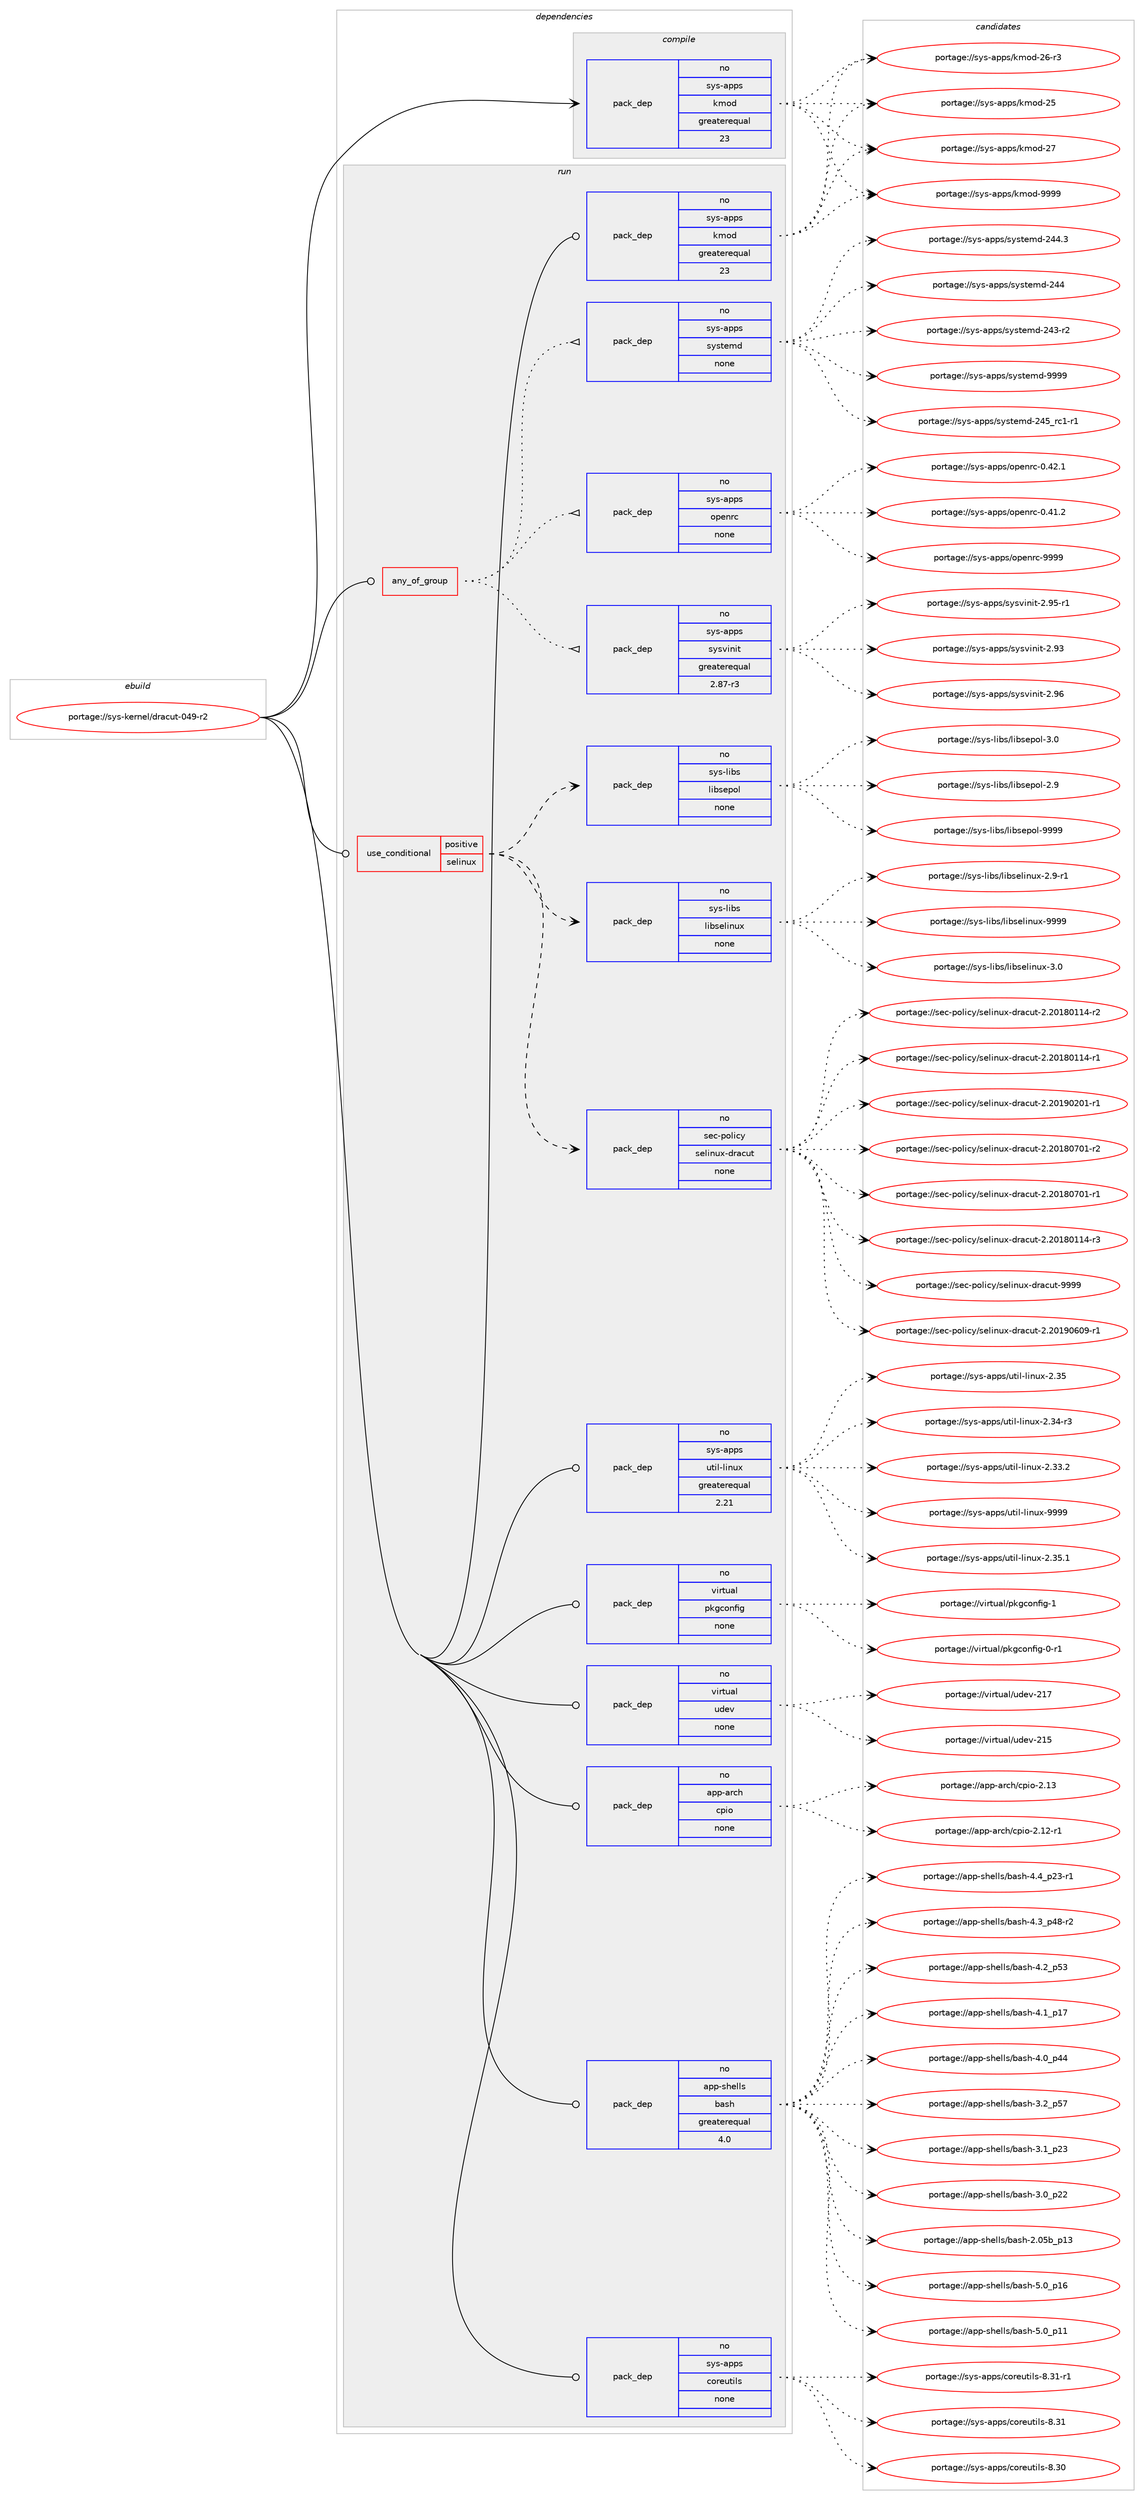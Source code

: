 digraph prolog {

# *************
# Graph options
# *************

newrank=true;
concentrate=true;
compound=true;
graph [rankdir=LR,fontname=Helvetica,fontsize=10,ranksep=1.5];#, ranksep=2.5, nodesep=0.2];
edge  [arrowhead=vee];
node  [fontname=Helvetica,fontsize=10];

# **********
# The ebuild
# **********

subgraph cluster_leftcol {
color=gray;
rank=same;
label=<<i>ebuild</i>>;
id [label="portage://sys-kernel/dracut-049-r2", color=red, width=4, href="../sys-kernel/dracut-049-r2.svg"];
}

# ****************
# The dependencies
# ****************

subgraph cluster_midcol {
color=gray;
label=<<i>dependencies</i>>;
subgraph cluster_compile {
fillcolor="#eeeeee";
style=filled;
label=<<i>compile</i>>;
subgraph pack34087 {
dependency43604 [label=<<TABLE BORDER="0" CELLBORDER="1" CELLSPACING="0" CELLPADDING="4" WIDTH="220"><TR><TD ROWSPAN="6" CELLPADDING="30">pack_dep</TD></TR><TR><TD WIDTH="110">no</TD></TR><TR><TD>sys-apps</TD></TR><TR><TD>kmod</TD></TR><TR><TD>greaterequal</TD></TR><TR><TD>23</TD></TR></TABLE>>, shape=none, color=blue];
}
id:e -> dependency43604:w [weight=20,style="solid",arrowhead="vee"];
}
subgraph cluster_compileandrun {
fillcolor="#eeeeee";
style=filled;
label=<<i>compile and run</i>>;
}
subgraph cluster_run {
fillcolor="#eeeeee";
style=filled;
label=<<i>run</i>>;
subgraph any937 {
dependency43605 [label=<<TABLE BORDER="0" CELLBORDER="1" CELLSPACING="0" CELLPADDING="4"><TR><TD CELLPADDING="10">any_of_group</TD></TR></TABLE>>, shape=none, color=red];subgraph pack34088 {
dependency43606 [label=<<TABLE BORDER="0" CELLBORDER="1" CELLSPACING="0" CELLPADDING="4" WIDTH="220"><TR><TD ROWSPAN="6" CELLPADDING="30">pack_dep</TD></TR><TR><TD WIDTH="110">no</TD></TR><TR><TD>sys-apps</TD></TR><TR><TD>sysvinit</TD></TR><TR><TD>greaterequal</TD></TR><TR><TD>2.87-r3</TD></TR></TABLE>>, shape=none, color=blue];
}
dependency43605:e -> dependency43606:w [weight=20,style="dotted",arrowhead="oinv"];
subgraph pack34089 {
dependency43607 [label=<<TABLE BORDER="0" CELLBORDER="1" CELLSPACING="0" CELLPADDING="4" WIDTH="220"><TR><TD ROWSPAN="6" CELLPADDING="30">pack_dep</TD></TR><TR><TD WIDTH="110">no</TD></TR><TR><TD>sys-apps</TD></TR><TR><TD>openrc</TD></TR><TR><TD>none</TD></TR><TR><TD></TD></TR></TABLE>>, shape=none, color=blue];
}
dependency43605:e -> dependency43607:w [weight=20,style="dotted",arrowhead="oinv"];
subgraph pack34090 {
dependency43608 [label=<<TABLE BORDER="0" CELLBORDER="1" CELLSPACING="0" CELLPADDING="4" WIDTH="220"><TR><TD ROWSPAN="6" CELLPADDING="30">pack_dep</TD></TR><TR><TD WIDTH="110">no</TD></TR><TR><TD>sys-apps</TD></TR><TR><TD>systemd</TD></TR><TR><TD>none</TD></TR><TR><TD></TD></TR></TABLE>>, shape=none, color=blue];
}
dependency43605:e -> dependency43608:w [weight=20,style="dotted",arrowhead="oinv"];
}
id:e -> dependency43605:w [weight=20,style="solid",arrowhead="odot"];
subgraph cond8520 {
dependency43609 [label=<<TABLE BORDER="0" CELLBORDER="1" CELLSPACING="0" CELLPADDING="4"><TR><TD ROWSPAN="3" CELLPADDING="10">use_conditional</TD></TR><TR><TD>positive</TD></TR><TR><TD>selinux</TD></TR></TABLE>>, shape=none, color=red];
subgraph pack34091 {
dependency43610 [label=<<TABLE BORDER="0" CELLBORDER="1" CELLSPACING="0" CELLPADDING="4" WIDTH="220"><TR><TD ROWSPAN="6" CELLPADDING="30">pack_dep</TD></TR><TR><TD WIDTH="110">no</TD></TR><TR><TD>sec-policy</TD></TR><TR><TD>selinux-dracut</TD></TR><TR><TD>none</TD></TR><TR><TD></TD></TR></TABLE>>, shape=none, color=blue];
}
dependency43609:e -> dependency43610:w [weight=20,style="dashed",arrowhead="vee"];
subgraph pack34092 {
dependency43611 [label=<<TABLE BORDER="0" CELLBORDER="1" CELLSPACING="0" CELLPADDING="4" WIDTH="220"><TR><TD ROWSPAN="6" CELLPADDING="30">pack_dep</TD></TR><TR><TD WIDTH="110">no</TD></TR><TR><TD>sys-libs</TD></TR><TR><TD>libselinux</TD></TR><TR><TD>none</TD></TR><TR><TD></TD></TR></TABLE>>, shape=none, color=blue];
}
dependency43609:e -> dependency43611:w [weight=20,style="dashed",arrowhead="vee"];
subgraph pack34093 {
dependency43612 [label=<<TABLE BORDER="0" CELLBORDER="1" CELLSPACING="0" CELLPADDING="4" WIDTH="220"><TR><TD ROWSPAN="6" CELLPADDING="30">pack_dep</TD></TR><TR><TD WIDTH="110">no</TD></TR><TR><TD>sys-libs</TD></TR><TR><TD>libsepol</TD></TR><TR><TD>none</TD></TR><TR><TD></TD></TR></TABLE>>, shape=none, color=blue];
}
dependency43609:e -> dependency43612:w [weight=20,style="dashed",arrowhead="vee"];
}
id:e -> dependency43609:w [weight=20,style="solid",arrowhead="odot"];
subgraph pack34094 {
dependency43613 [label=<<TABLE BORDER="0" CELLBORDER="1" CELLSPACING="0" CELLPADDING="4" WIDTH="220"><TR><TD ROWSPAN="6" CELLPADDING="30">pack_dep</TD></TR><TR><TD WIDTH="110">no</TD></TR><TR><TD>app-arch</TD></TR><TR><TD>cpio</TD></TR><TR><TD>none</TD></TR><TR><TD></TD></TR></TABLE>>, shape=none, color=blue];
}
id:e -> dependency43613:w [weight=20,style="solid",arrowhead="odot"];
subgraph pack34095 {
dependency43614 [label=<<TABLE BORDER="0" CELLBORDER="1" CELLSPACING="0" CELLPADDING="4" WIDTH="220"><TR><TD ROWSPAN="6" CELLPADDING="30">pack_dep</TD></TR><TR><TD WIDTH="110">no</TD></TR><TR><TD>app-shells</TD></TR><TR><TD>bash</TD></TR><TR><TD>greaterequal</TD></TR><TR><TD>4.0</TD></TR></TABLE>>, shape=none, color=blue];
}
id:e -> dependency43614:w [weight=20,style="solid",arrowhead="odot"];
subgraph pack34096 {
dependency43615 [label=<<TABLE BORDER="0" CELLBORDER="1" CELLSPACING="0" CELLPADDING="4" WIDTH="220"><TR><TD ROWSPAN="6" CELLPADDING="30">pack_dep</TD></TR><TR><TD WIDTH="110">no</TD></TR><TR><TD>sys-apps</TD></TR><TR><TD>coreutils</TD></TR><TR><TD>none</TD></TR><TR><TD></TD></TR></TABLE>>, shape=none, color=blue];
}
id:e -> dependency43615:w [weight=20,style="solid",arrowhead="odot"];
subgraph pack34097 {
dependency43616 [label=<<TABLE BORDER="0" CELLBORDER="1" CELLSPACING="0" CELLPADDING="4" WIDTH="220"><TR><TD ROWSPAN="6" CELLPADDING="30">pack_dep</TD></TR><TR><TD WIDTH="110">no</TD></TR><TR><TD>sys-apps</TD></TR><TR><TD>kmod</TD></TR><TR><TD>greaterequal</TD></TR><TR><TD>23</TD></TR></TABLE>>, shape=none, color=blue];
}
id:e -> dependency43616:w [weight=20,style="solid",arrowhead="odot"];
subgraph pack34098 {
dependency43617 [label=<<TABLE BORDER="0" CELLBORDER="1" CELLSPACING="0" CELLPADDING="4" WIDTH="220"><TR><TD ROWSPAN="6" CELLPADDING="30">pack_dep</TD></TR><TR><TD WIDTH="110">no</TD></TR><TR><TD>sys-apps</TD></TR><TR><TD>util-linux</TD></TR><TR><TD>greaterequal</TD></TR><TR><TD>2.21</TD></TR></TABLE>>, shape=none, color=blue];
}
id:e -> dependency43617:w [weight=20,style="solid",arrowhead="odot"];
subgraph pack34099 {
dependency43618 [label=<<TABLE BORDER="0" CELLBORDER="1" CELLSPACING="0" CELLPADDING="4" WIDTH="220"><TR><TD ROWSPAN="6" CELLPADDING="30">pack_dep</TD></TR><TR><TD WIDTH="110">no</TD></TR><TR><TD>virtual</TD></TR><TR><TD>pkgconfig</TD></TR><TR><TD>none</TD></TR><TR><TD></TD></TR></TABLE>>, shape=none, color=blue];
}
id:e -> dependency43618:w [weight=20,style="solid",arrowhead="odot"];
subgraph pack34100 {
dependency43619 [label=<<TABLE BORDER="0" CELLBORDER="1" CELLSPACING="0" CELLPADDING="4" WIDTH="220"><TR><TD ROWSPAN="6" CELLPADDING="30">pack_dep</TD></TR><TR><TD WIDTH="110">no</TD></TR><TR><TD>virtual</TD></TR><TR><TD>udev</TD></TR><TR><TD>none</TD></TR><TR><TD></TD></TR></TABLE>>, shape=none, color=blue];
}
id:e -> dependency43619:w [weight=20,style="solid",arrowhead="odot"];
}
}

# **************
# The candidates
# **************

subgraph cluster_choices {
rank=same;
color=gray;
label=<<i>candidates</i>>;

subgraph choice34087 {
color=black;
nodesep=1;
choice1151211154597112112115471071091111004557575757 [label="portage://sys-apps/kmod-9999", color=red, width=4,href="../sys-apps/kmod-9999.svg"];
choice115121115459711211211547107109111100455055 [label="portage://sys-apps/kmod-27", color=red, width=4,href="../sys-apps/kmod-27.svg"];
choice1151211154597112112115471071091111004550544511451 [label="portage://sys-apps/kmod-26-r3", color=red, width=4,href="../sys-apps/kmod-26-r3.svg"];
choice115121115459711211211547107109111100455053 [label="portage://sys-apps/kmod-25", color=red, width=4,href="../sys-apps/kmod-25.svg"];
dependency43604:e -> choice1151211154597112112115471071091111004557575757:w [style=dotted,weight="100"];
dependency43604:e -> choice115121115459711211211547107109111100455055:w [style=dotted,weight="100"];
dependency43604:e -> choice1151211154597112112115471071091111004550544511451:w [style=dotted,weight="100"];
dependency43604:e -> choice115121115459711211211547107109111100455053:w [style=dotted,weight="100"];
}
subgraph choice34088 {
color=black;
nodesep=1;
choice1151211154597112112115471151211151181051101051164550465754 [label="portage://sys-apps/sysvinit-2.96", color=red, width=4,href="../sys-apps/sysvinit-2.96.svg"];
choice11512111545971121121154711512111511810511010511645504657534511449 [label="portage://sys-apps/sysvinit-2.95-r1", color=red, width=4,href="../sys-apps/sysvinit-2.95-r1.svg"];
choice1151211154597112112115471151211151181051101051164550465751 [label="portage://sys-apps/sysvinit-2.93", color=red, width=4,href="../sys-apps/sysvinit-2.93.svg"];
dependency43606:e -> choice1151211154597112112115471151211151181051101051164550465754:w [style=dotted,weight="100"];
dependency43606:e -> choice11512111545971121121154711512111511810511010511645504657534511449:w [style=dotted,weight="100"];
dependency43606:e -> choice1151211154597112112115471151211151181051101051164550465751:w [style=dotted,weight="100"];
}
subgraph choice34089 {
color=black;
nodesep=1;
choice115121115459711211211547111112101110114994557575757 [label="portage://sys-apps/openrc-9999", color=red, width=4,href="../sys-apps/openrc-9999.svg"];
choice1151211154597112112115471111121011101149945484652504649 [label="portage://sys-apps/openrc-0.42.1", color=red, width=4,href="../sys-apps/openrc-0.42.1.svg"];
choice1151211154597112112115471111121011101149945484652494650 [label="portage://sys-apps/openrc-0.41.2", color=red, width=4,href="../sys-apps/openrc-0.41.2.svg"];
dependency43607:e -> choice115121115459711211211547111112101110114994557575757:w [style=dotted,weight="100"];
dependency43607:e -> choice1151211154597112112115471111121011101149945484652504649:w [style=dotted,weight="100"];
dependency43607:e -> choice1151211154597112112115471111121011101149945484652494650:w [style=dotted,weight="100"];
}
subgraph choice34090 {
color=black;
nodesep=1;
choice1151211154597112112115471151211151161011091004557575757 [label="portage://sys-apps/systemd-9999", color=red, width=4,href="../sys-apps/systemd-9999.svg"];
choice115121115459711211211547115121115116101109100455052539511499494511449 [label="portage://sys-apps/systemd-245_rc1-r1", color=red, width=4,href="../sys-apps/systemd-245_rc1-r1.svg"];
choice115121115459711211211547115121115116101109100455052524651 [label="portage://sys-apps/systemd-244.3", color=red, width=4,href="../sys-apps/systemd-244.3.svg"];
choice11512111545971121121154711512111511610110910045505252 [label="portage://sys-apps/systemd-244", color=red, width=4,href="../sys-apps/systemd-244.svg"];
choice115121115459711211211547115121115116101109100455052514511450 [label="portage://sys-apps/systemd-243-r2", color=red, width=4,href="../sys-apps/systemd-243-r2.svg"];
dependency43608:e -> choice1151211154597112112115471151211151161011091004557575757:w [style=dotted,weight="100"];
dependency43608:e -> choice115121115459711211211547115121115116101109100455052539511499494511449:w [style=dotted,weight="100"];
dependency43608:e -> choice115121115459711211211547115121115116101109100455052524651:w [style=dotted,weight="100"];
dependency43608:e -> choice11512111545971121121154711512111511610110910045505252:w [style=dotted,weight="100"];
dependency43608:e -> choice115121115459711211211547115121115116101109100455052514511450:w [style=dotted,weight="100"];
}
subgraph choice34091 {
color=black;
nodesep=1;
choice115101994511211110810599121471151011081051101171204510011497991171164557575757 [label="portage://sec-policy/selinux-dracut-9999", color=red, width=4,href="../sec-policy/selinux-dracut-9999.svg"];
choice1151019945112111108105991214711510110810511011712045100114979911711645504650484957485448574511449 [label="portage://sec-policy/selinux-dracut-2.20190609-r1", color=red, width=4,href="../sec-policy/selinux-dracut-2.20190609-r1.svg"];
choice1151019945112111108105991214711510110810511011712045100114979911711645504650484957485048494511449 [label="portage://sec-policy/selinux-dracut-2.20190201-r1", color=red, width=4,href="../sec-policy/selinux-dracut-2.20190201-r1.svg"];
choice1151019945112111108105991214711510110810511011712045100114979911711645504650484956485548494511450 [label="portage://sec-policy/selinux-dracut-2.20180701-r2", color=red, width=4,href="../sec-policy/selinux-dracut-2.20180701-r2.svg"];
choice1151019945112111108105991214711510110810511011712045100114979911711645504650484956485548494511449 [label="portage://sec-policy/selinux-dracut-2.20180701-r1", color=red, width=4,href="../sec-policy/selinux-dracut-2.20180701-r1.svg"];
choice1151019945112111108105991214711510110810511011712045100114979911711645504650484956484949524511451 [label="portage://sec-policy/selinux-dracut-2.20180114-r3", color=red, width=4,href="../sec-policy/selinux-dracut-2.20180114-r3.svg"];
choice1151019945112111108105991214711510110810511011712045100114979911711645504650484956484949524511450 [label="portage://sec-policy/selinux-dracut-2.20180114-r2", color=red, width=4,href="../sec-policy/selinux-dracut-2.20180114-r2.svg"];
choice1151019945112111108105991214711510110810511011712045100114979911711645504650484956484949524511449 [label="portage://sec-policy/selinux-dracut-2.20180114-r1", color=red, width=4,href="../sec-policy/selinux-dracut-2.20180114-r1.svg"];
dependency43610:e -> choice115101994511211110810599121471151011081051101171204510011497991171164557575757:w [style=dotted,weight="100"];
dependency43610:e -> choice1151019945112111108105991214711510110810511011712045100114979911711645504650484957485448574511449:w [style=dotted,weight="100"];
dependency43610:e -> choice1151019945112111108105991214711510110810511011712045100114979911711645504650484957485048494511449:w [style=dotted,weight="100"];
dependency43610:e -> choice1151019945112111108105991214711510110810511011712045100114979911711645504650484956485548494511450:w [style=dotted,weight="100"];
dependency43610:e -> choice1151019945112111108105991214711510110810511011712045100114979911711645504650484956485548494511449:w [style=dotted,weight="100"];
dependency43610:e -> choice1151019945112111108105991214711510110810511011712045100114979911711645504650484956484949524511451:w [style=dotted,weight="100"];
dependency43610:e -> choice1151019945112111108105991214711510110810511011712045100114979911711645504650484956484949524511450:w [style=dotted,weight="100"];
dependency43610:e -> choice1151019945112111108105991214711510110810511011712045100114979911711645504650484956484949524511449:w [style=dotted,weight="100"];
}
subgraph choice34092 {
color=black;
nodesep=1;
choice115121115451081059811547108105981151011081051101171204557575757 [label="portage://sys-libs/libselinux-9999", color=red, width=4,href="../sys-libs/libselinux-9999.svg"];
choice1151211154510810598115471081059811510110810511011712045514648 [label="portage://sys-libs/libselinux-3.0", color=red, width=4,href="../sys-libs/libselinux-3.0.svg"];
choice11512111545108105981154710810598115101108105110117120455046574511449 [label="portage://sys-libs/libselinux-2.9-r1", color=red, width=4,href="../sys-libs/libselinux-2.9-r1.svg"];
dependency43611:e -> choice115121115451081059811547108105981151011081051101171204557575757:w [style=dotted,weight="100"];
dependency43611:e -> choice1151211154510810598115471081059811510110810511011712045514648:w [style=dotted,weight="100"];
dependency43611:e -> choice11512111545108105981154710810598115101108105110117120455046574511449:w [style=dotted,weight="100"];
}
subgraph choice34093 {
color=black;
nodesep=1;
choice115121115451081059811547108105981151011121111084557575757 [label="portage://sys-libs/libsepol-9999", color=red, width=4,href="../sys-libs/libsepol-9999.svg"];
choice1151211154510810598115471081059811510111211110845514648 [label="portage://sys-libs/libsepol-3.0", color=red, width=4,href="../sys-libs/libsepol-3.0.svg"];
choice1151211154510810598115471081059811510111211110845504657 [label="portage://sys-libs/libsepol-2.9", color=red, width=4,href="../sys-libs/libsepol-2.9.svg"];
dependency43612:e -> choice115121115451081059811547108105981151011121111084557575757:w [style=dotted,weight="100"];
dependency43612:e -> choice1151211154510810598115471081059811510111211110845514648:w [style=dotted,weight="100"];
dependency43612:e -> choice1151211154510810598115471081059811510111211110845504657:w [style=dotted,weight="100"];
}
subgraph choice34094 {
color=black;
nodesep=1;
choice9711211245971149910447991121051114550464951 [label="portage://app-arch/cpio-2.13", color=red, width=4,href="../app-arch/cpio-2.13.svg"];
choice97112112459711499104479911210511145504649504511449 [label="portage://app-arch/cpio-2.12-r1", color=red, width=4,href="../app-arch/cpio-2.12-r1.svg"];
dependency43613:e -> choice9711211245971149910447991121051114550464951:w [style=dotted,weight="100"];
dependency43613:e -> choice97112112459711499104479911210511145504649504511449:w [style=dotted,weight="100"];
}
subgraph choice34095 {
color=black;
nodesep=1;
choice971121124511510410110810811547989711510445534648951124954 [label="portage://app-shells/bash-5.0_p16", color=red, width=4,href="../app-shells/bash-5.0_p16.svg"];
choice971121124511510410110810811547989711510445534648951124949 [label="portage://app-shells/bash-5.0_p11", color=red, width=4,href="../app-shells/bash-5.0_p11.svg"];
choice9711211245115104101108108115479897115104455246529511250514511449 [label="portage://app-shells/bash-4.4_p23-r1", color=red, width=4,href="../app-shells/bash-4.4_p23-r1.svg"];
choice9711211245115104101108108115479897115104455246519511252564511450 [label="portage://app-shells/bash-4.3_p48-r2", color=red, width=4,href="../app-shells/bash-4.3_p48-r2.svg"];
choice971121124511510410110810811547989711510445524650951125351 [label="portage://app-shells/bash-4.2_p53", color=red, width=4,href="../app-shells/bash-4.2_p53.svg"];
choice971121124511510410110810811547989711510445524649951124955 [label="portage://app-shells/bash-4.1_p17", color=red, width=4,href="../app-shells/bash-4.1_p17.svg"];
choice971121124511510410110810811547989711510445524648951125252 [label="portage://app-shells/bash-4.0_p44", color=red, width=4,href="../app-shells/bash-4.0_p44.svg"];
choice971121124511510410110810811547989711510445514650951125355 [label="portage://app-shells/bash-3.2_p57", color=red, width=4,href="../app-shells/bash-3.2_p57.svg"];
choice971121124511510410110810811547989711510445514649951125051 [label="portage://app-shells/bash-3.1_p23", color=red, width=4,href="../app-shells/bash-3.1_p23.svg"];
choice971121124511510410110810811547989711510445514648951125050 [label="portage://app-shells/bash-3.0_p22", color=red, width=4,href="../app-shells/bash-3.0_p22.svg"];
choice9711211245115104101108108115479897115104455046485398951124951 [label="portage://app-shells/bash-2.05b_p13", color=red, width=4,href="../app-shells/bash-2.05b_p13.svg"];
dependency43614:e -> choice971121124511510410110810811547989711510445534648951124954:w [style=dotted,weight="100"];
dependency43614:e -> choice971121124511510410110810811547989711510445534648951124949:w [style=dotted,weight="100"];
dependency43614:e -> choice9711211245115104101108108115479897115104455246529511250514511449:w [style=dotted,weight="100"];
dependency43614:e -> choice9711211245115104101108108115479897115104455246519511252564511450:w [style=dotted,weight="100"];
dependency43614:e -> choice971121124511510410110810811547989711510445524650951125351:w [style=dotted,weight="100"];
dependency43614:e -> choice971121124511510410110810811547989711510445524649951124955:w [style=dotted,weight="100"];
dependency43614:e -> choice971121124511510410110810811547989711510445524648951125252:w [style=dotted,weight="100"];
dependency43614:e -> choice971121124511510410110810811547989711510445514650951125355:w [style=dotted,weight="100"];
dependency43614:e -> choice971121124511510410110810811547989711510445514649951125051:w [style=dotted,weight="100"];
dependency43614:e -> choice971121124511510410110810811547989711510445514648951125050:w [style=dotted,weight="100"];
dependency43614:e -> choice9711211245115104101108108115479897115104455046485398951124951:w [style=dotted,weight="100"];
}
subgraph choice34096 {
color=black;
nodesep=1;
choice1151211154597112112115479911111410111711610510811545564651494511449 [label="portage://sys-apps/coreutils-8.31-r1", color=red, width=4,href="../sys-apps/coreutils-8.31-r1.svg"];
choice115121115459711211211547991111141011171161051081154556465149 [label="portage://sys-apps/coreutils-8.31", color=red, width=4,href="../sys-apps/coreutils-8.31.svg"];
choice115121115459711211211547991111141011171161051081154556465148 [label="portage://sys-apps/coreutils-8.30", color=red, width=4,href="../sys-apps/coreutils-8.30.svg"];
dependency43615:e -> choice1151211154597112112115479911111410111711610510811545564651494511449:w [style=dotted,weight="100"];
dependency43615:e -> choice115121115459711211211547991111141011171161051081154556465149:w [style=dotted,weight="100"];
dependency43615:e -> choice115121115459711211211547991111141011171161051081154556465148:w [style=dotted,weight="100"];
}
subgraph choice34097 {
color=black;
nodesep=1;
choice1151211154597112112115471071091111004557575757 [label="portage://sys-apps/kmod-9999", color=red, width=4,href="../sys-apps/kmod-9999.svg"];
choice115121115459711211211547107109111100455055 [label="portage://sys-apps/kmod-27", color=red, width=4,href="../sys-apps/kmod-27.svg"];
choice1151211154597112112115471071091111004550544511451 [label="portage://sys-apps/kmod-26-r3", color=red, width=4,href="../sys-apps/kmod-26-r3.svg"];
choice115121115459711211211547107109111100455053 [label="portage://sys-apps/kmod-25", color=red, width=4,href="../sys-apps/kmod-25.svg"];
dependency43616:e -> choice1151211154597112112115471071091111004557575757:w [style=dotted,weight="100"];
dependency43616:e -> choice115121115459711211211547107109111100455055:w [style=dotted,weight="100"];
dependency43616:e -> choice1151211154597112112115471071091111004550544511451:w [style=dotted,weight="100"];
dependency43616:e -> choice115121115459711211211547107109111100455053:w [style=dotted,weight="100"];
}
subgraph choice34098 {
color=black;
nodesep=1;
choice115121115459711211211547117116105108451081051101171204557575757 [label="portage://sys-apps/util-linux-9999", color=red, width=4,href="../sys-apps/util-linux-9999.svg"];
choice1151211154597112112115471171161051084510810511011712045504651534649 [label="portage://sys-apps/util-linux-2.35.1", color=red, width=4,href="../sys-apps/util-linux-2.35.1.svg"];
choice115121115459711211211547117116105108451081051101171204550465153 [label="portage://sys-apps/util-linux-2.35", color=red, width=4,href="../sys-apps/util-linux-2.35.svg"];
choice1151211154597112112115471171161051084510810511011712045504651524511451 [label="portage://sys-apps/util-linux-2.34-r3", color=red, width=4,href="../sys-apps/util-linux-2.34-r3.svg"];
choice1151211154597112112115471171161051084510810511011712045504651514650 [label="portage://sys-apps/util-linux-2.33.2", color=red, width=4,href="../sys-apps/util-linux-2.33.2.svg"];
dependency43617:e -> choice115121115459711211211547117116105108451081051101171204557575757:w [style=dotted,weight="100"];
dependency43617:e -> choice1151211154597112112115471171161051084510810511011712045504651534649:w [style=dotted,weight="100"];
dependency43617:e -> choice115121115459711211211547117116105108451081051101171204550465153:w [style=dotted,weight="100"];
dependency43617:e -> choice1151211154597112112115471171161051084510810511011712045504651524511451:w [style=dotted,weight="100"];
dependency43617:e -> choice1151211154597112112115471171161051084510810511011712045504651514650:w [style=dotted,weight="100"];
}
subgraph choice34099 {
color=black;
nodesep=1;
choice1181051141161179710847112107103991111101021051034549 [label="portage://virtual/pkgconfig-1", color=red, width=4,href="../virtual/pkgconfig-1.svg"];
choice11810511411611797108471121071039911111010210510345484511449 [label="portage://virtual/pkgconfig-0-r1", color=red, width=4,href="../virtual/pkgconfig-0-r1.svg"];
dependency43618:e -> choice1181051141161179710847112107103991111101021051034549:w [style=dotted,weight="100"];
dependency43618:e -> choice11810511411611797108471121071039911111010210510345484511449:w [style=dotted,weight="100"];
}
subgraph choice34100 {
color=black;
nodesep=1;
choice118105114116117971084711710010111845504955 [label="portage://virtual/udev-217", color=red, width=4,href="../virtual/udev-217.svg"];
choice118105114116117971084711710010111845504953 [label="portage://virtual/udev-215", color=red, width=4,href="../virtual/udev-215.svg"];
dependency43619:e -> choice118105114116117971084711710010111845504955:w [style=dotted,weight="100"];
dependency43619:e -> choice118105114116117971084711710010111845504953:w [style=dotted,weight="100"];
}
}

}

